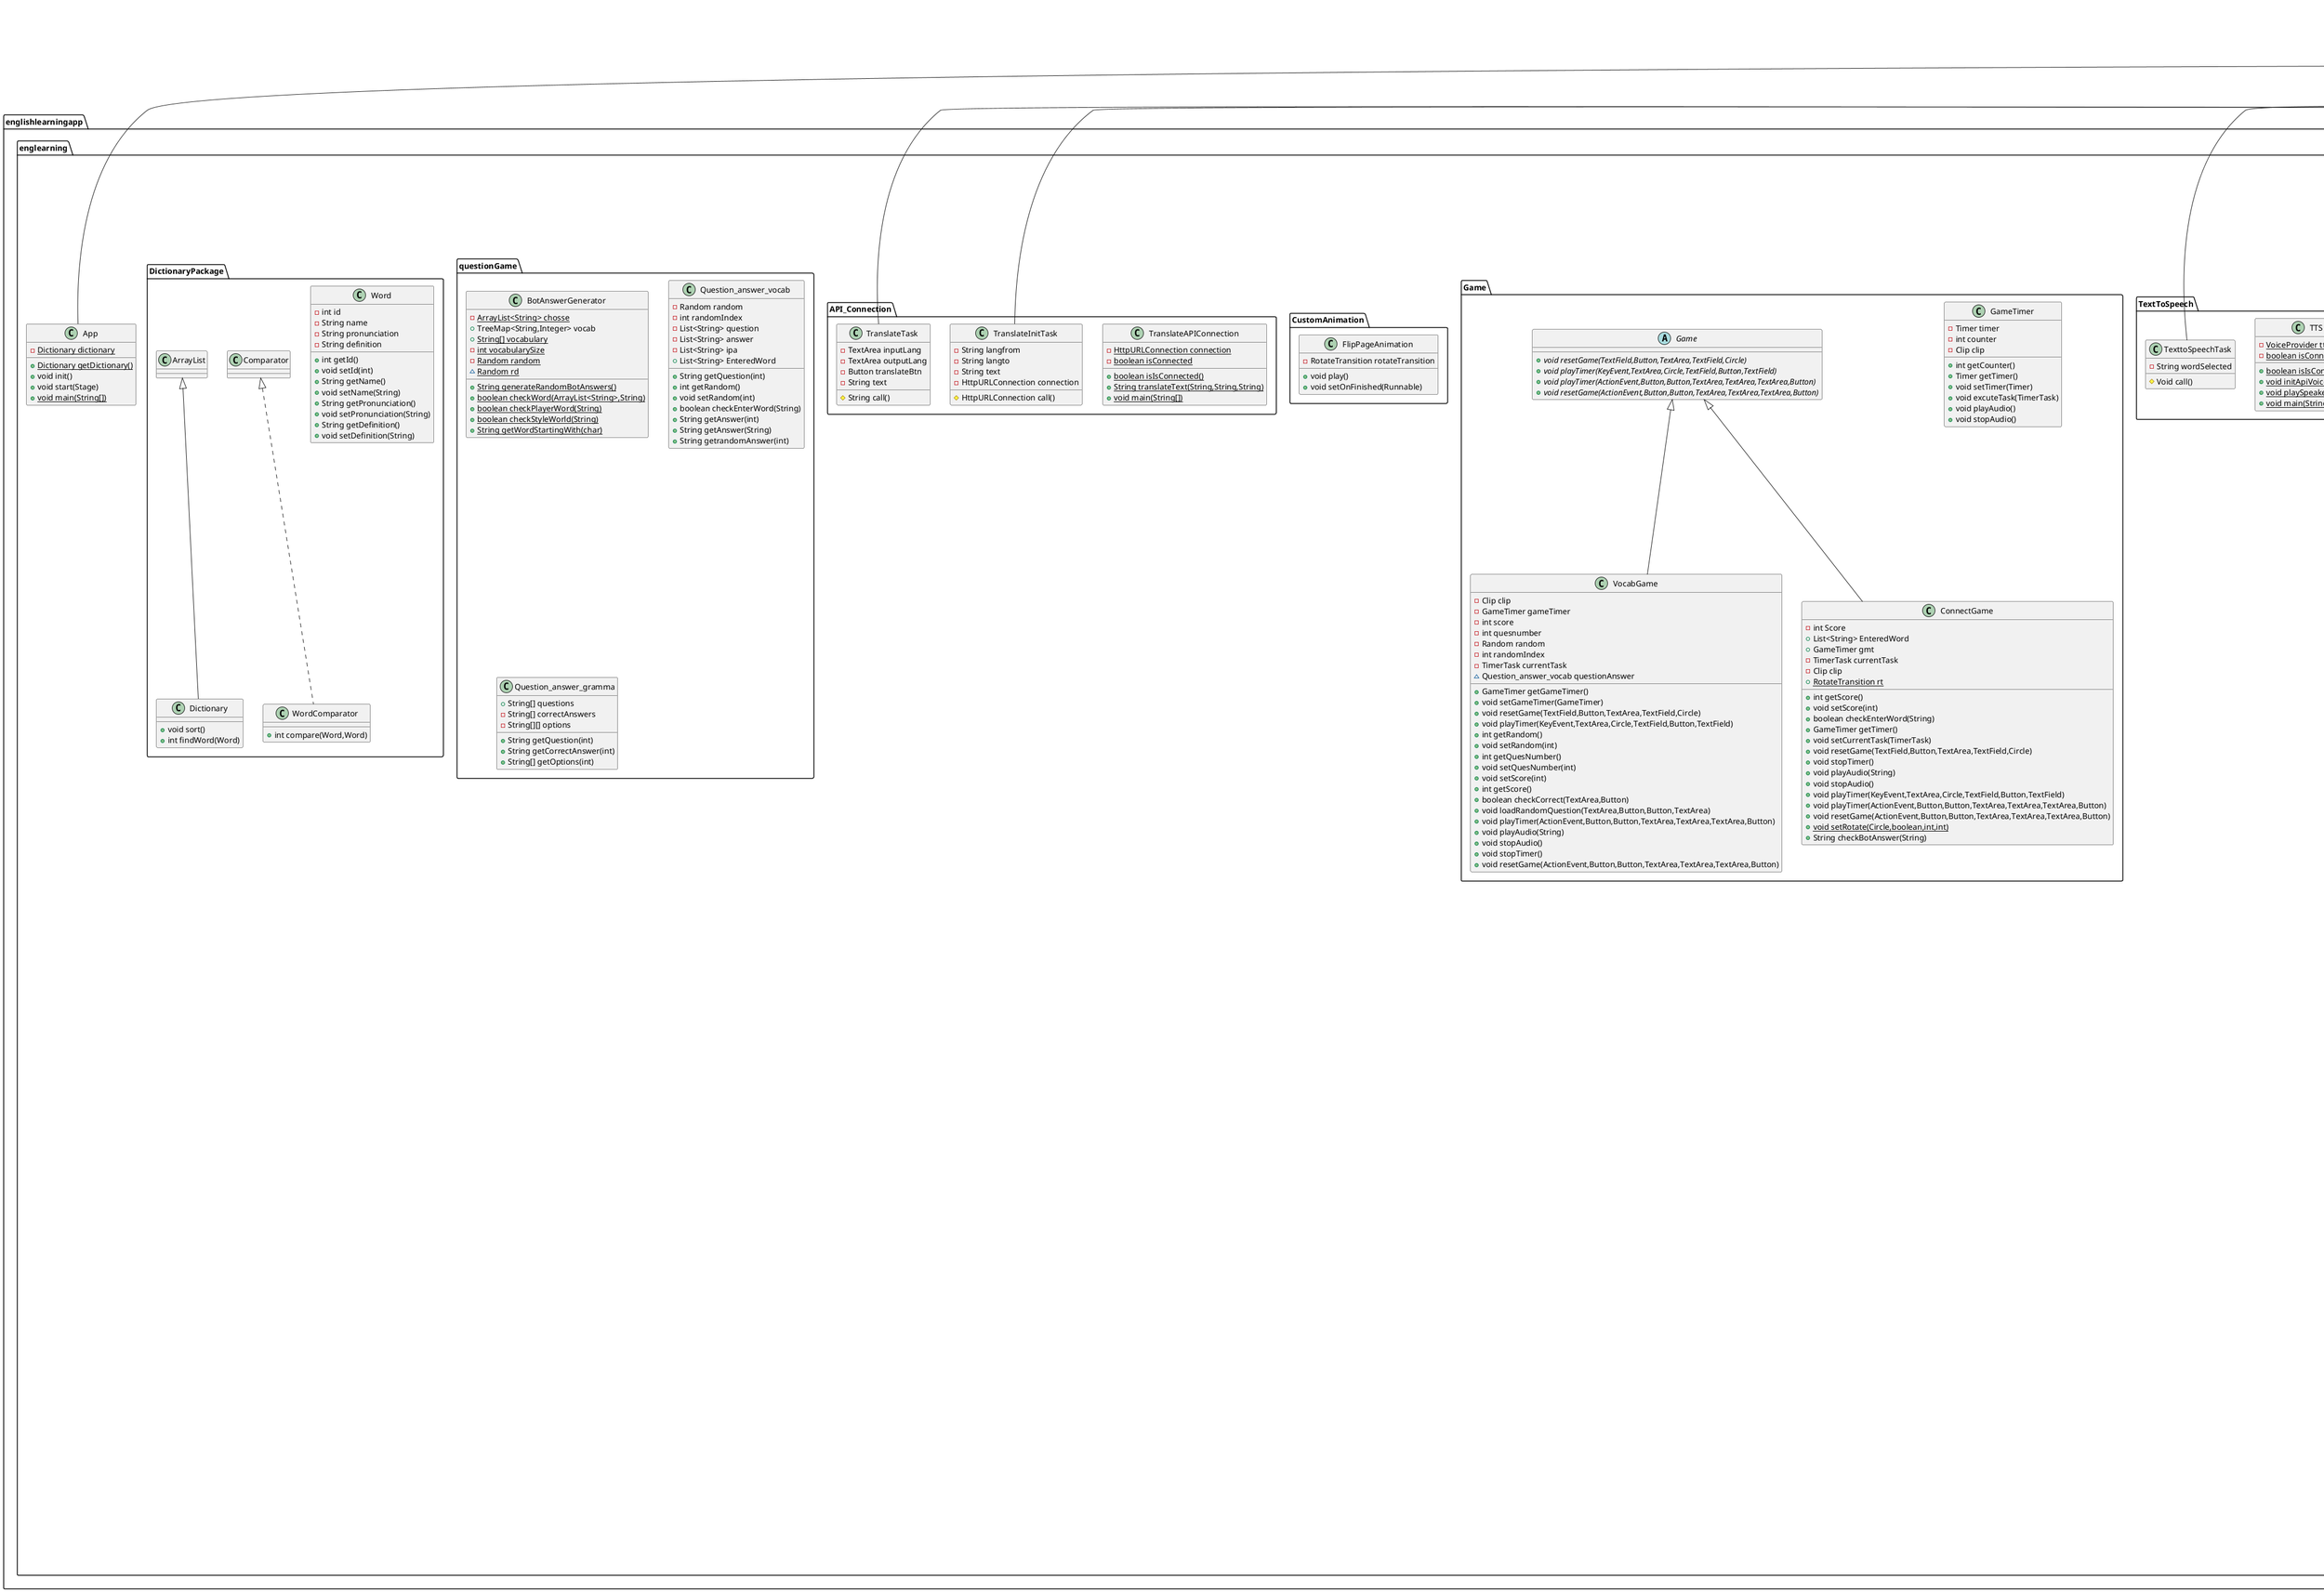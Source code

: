 @startuml
class englishlearningapp.englearning.Controller.SceneController {
# {static} Stage stage
# {static} Scene scene
+ {static} AnchorPane defaultRoot
+ {static} AnchorPane searchRoot
+ {static} AnchorPane gameRoot
+ {static} AnchorPane translateRoot
+ {static} AnchorPane vocabRoot
+ {static} AnchorPane connectRoot
+ {static} AnchorPane practiceRoot
+ {static} AnchorPane exitRoot
+ {static} AnchorPane addViewRoot
+ {static} AnchorPane modifyViewRoot
+ {static} AnchorPane aboutRoot
+ {static} AnchorPane guideRoot
+ {static} void switchSceneNormal(ActionEvent,Parent)
+ {static} void switchScene(Event,Parent)
+ {static} void switchScene(ActionEvent,Parent)
+ {static} void switchScene(MouseEvent,Parent)
+ {static} void switchScene(KeyEvent,Parent)
+ {static} Scene getCurrentScene(ActionEvent)
+ {static} Scene getCurrentScene(KeyEvent)
+ {static} Stage getCurrentStage(ActionEvent)
+ {static} Stage getCurrentStage(KeyEvent)
+ {static} AnchorPane getCurrentPane(ActionEvent)
+ {static} AnchorPane getCurrentPane(KeyEvent)
+ {static} void updateScene(KeyEvent,String,Node)
}
class englishlearningapp.englearning.TextToSpeech.TTS {
- {static} VoiceProvider tts
- {static} boolean isConnected
+ {static} boolean isIsConnected()
+ {static} void initApiVoice(String)
+ {static} void playSpeaker()
+ {static} void main(String[])
}
class englishlearningapp.englearning.Controller.InstructionVocabController {
- WebView webview
- WebEngine webEngine
+ void initialize(URL,ResourceBundle)
}
class englishlearningapp.englearning.Controller.LookingUpController {
+ Button searchBtn
+ Button gameBtn
+ Button translateBtn
- TextField textInput
- TextArea definitionArea
- String queryString
- String wordSelected
+ String getWordSelected()
+ void setTextInput(String)
+ void setDefinitionArea(String)
+ void clickGame(ActionEvent)
+ void clickTranslate(ActionEvent)
+ void onAddBtn(ActionEvent)
+ void onDelete(ActionEvent)
+ void onCustom(ActionEvent)
+ void inputWordHanddle(KeyEvent)
+ void onIconClicked(MouseEvent)
+ void onClickAbout(ActionEvent)
+ void onClickGuide(ActionEvent)
}
class englishlearningapp.englearning.Game.GameTimer {
- Timer timer
- int counter
- Clip clip
+ int getCounter()
+ Timer getTimer()
+ void setTimer(Timer)
+ void excuteTask(TimerTask)
+ void playAudio()
+ void stopAudio()
}
class englishlearningapp.englearning.Controller.AddWordController {
- TextArea nameArea
- TextArea pronunciationArea
- TextArea definitionArea
+ void addWord(Dictionary,Word)
+ boolean validate(Word)
+ void onAddWord(ActionEvent)
+ void onExit(ActionEvent)
+ {static} void main(String[])
}
class englishlearningapp.englearning.CustomAnimation.FlipPageAnimation {
- RotateTransition rotateTransition
+ void play()
+ void setOnFinished(Runnable)
}
class englishlearningapp.englearning.API_Connection.TranslateAPIConnection {
- {static} HttpURLConnection connection
- {static} boolean isConnected
+ {static} boolean isIsConnected()
+ {static} String translateText(String,String,String)
+ {static} void main(String[])
}
class englishlearningapp.englearning.questionGame.BotAnswerGenerator {
- {static} ArrayList<String> chosse
+ TreeMap<String,Integer> vocab
+ {static} String[] vocabulary
- {static} int vocabularySize
- {static} Random random
~ {static} Random rd
+ {static} String generateRandomBotAnswers()
+ {static} boolean checkWord(ArrayList<String>,String)
+ {static} boolean checkPlayerWord(String)
+ {static} boolean checkStyleWorld(String)
+ {static} String getWordStartingWith(char)
}
class englishlearningapp.englearning.questionGame.Question_answer_vocab {
- Random random
- int randomIndex
- List<String> question
- List<String> answer
- List<String> ipa
+ List<String> EnteredWord
+ String getQuestion(int)
+ int getRandom()
+ void setRandom(int)
+ boolean checkEnterWord(String)
+ String getAnswer(int)
+ String getAnswer(String)
+ String getrandomAnswer(int)
}
class englishlearningapp.englearning.Controller.InstructionConnectController {
- WebView webview
- WebEngine webEngine
+ void initialize(URL,ResourceBundle)
}
class englishlearningapp.englearning.JDBCConnection.InsertTask {
- Word word
# Void call()
}
class englishlearningapp.englearning.Controller.ConnectController {
- ConnectGame connectGame
- TextField playerAnswerTextField
- Button answerTextArea
- ImageView imageScore
# Circle c1
~ TextArea timerNumber
- TextField score
- ImageView imageWay
+ void startGame()
+ void handlePlayer(KeyEvent)
+ void clickExitConnect(ActionEvent)
+ void initialize()
}
class englishlearningapp.englearning.Controller.DefaultViewController {
+ Button searchBtn
+ Button gameBtn
+ Button translateBtn
+ void clickSearch(ActionEvent)
+ void clickGame(ActionEvent)
+ void clickTranslate(ActionEvent)
+ void onIconClicked(MouseEvent)
+ void getStarted(ActionEvent)
+ void onClickAbout(ActionEvent)
+ void onClickGuide(ActionEvent)
}
class englishlearningapp.englearning.JDBCConnection.ModifyTask {
- Word word
# Void call()
}
class englishlearningapp.englearning.TextToSpeech.TexttoSpeechTask {
- String wordSelected
# Void call()
}
class englishlearningapp.englearning.Game.VocabGame {
- Clip clip
- GameTimer gameTimer
- int score
- int quesnumber
- Random random
- int randomIndex
- TimerTask currentTask
~ Question_answer_vocab questionAnswer
+ GameTimer getGameTimer()
+ void setGameTimer(GameTimer)
+ void resetGame(TextField,Button,TextArea,TextField,Circle)
+ void playTimer(KeyEvent,TextArea,Circle,TextField,Button,TextField)
+ int getRandom()
+ void setRandom(int)
+ int getQuesNumber()
+ void setQuesNumber(int)
+ void setScore(int)
+ int getScore()
+ boolean checkCorrect(TextArea,Button)
+ void loadRandomQuestion(TextArea,Button,Button,TextArea)
+ void playTimer(ActionEvent,Button,Button,TextArea,TextArea,TextArea,Button)
+ void playAudio(String)
+ void stopAudio()
+ void stopTimer()
+ void resetGame(ActionEvent,Button,Button,TextArea,TextArea,TextArea,Button)
}
class englishlearningapp.englearning.JDBCConnection.JDBC_DeleteData {
+ {static} void deleteData(Word)
}
class englishlearningapp.englearning.Controller.AboutUsController {
- WebView webview
- WebEngine webEngine
+ void initialize(URL,ResourceBundle)
+ void clickSearch(ActionEvent)
+ void onIconClicked(MouseEvent)
+ void clickGame(ActionEvent)
+ void clickTranslate(ActionEvent)
+ void onClickGuide(ActionEvent)
}
class englishlearningapp.englearning.Controller.GuideController {
- WebView webview
- WebEngine webEngine
+ void initialize(URL,ResourceBundle)
+ void clickSearch(ActionEvent)
+ void onIconClicked(MouseEvent)
+ void clickGame(ActionEvent)
+ void clickTranslate(ActionEvent)
+ void onClickAbout(ActionEvent)
}
class englishlearningapp.englearning.Controller.ModifyController {
- TextArea nameArea
- TextArea pronunciationArea
- TextArea definitionArea
+ TextArea getNameArea()
+ void setNameArea(String)
+ TextArea getPronunciationArea()
+ void setPronunciationArea(String)
+ TextArea getDefinitionArea()
+ void setDefinitionArea(String)
+ void modify(ActionEvent)
+ void exit(ActionEvent)
}
class englishlearningapp.englearning.DictionaryPackage.Word {
- int id
- String name
- String pronunciation
- String definition
+ int getId()
+ void setId(int)
+ String getName()
+ void setName(String)
+ String getPronunciation()
+ void setPronunciation(String)
+ String getDefinition()
+ void setDefinition(String)
}
class englishlearningapp.englearning.Game.ConnectGame {
- int Score
+ List<String> EnteredWord
+ GameTimer gmt
- TimerTask currentTask
- Clip clip
+ {static} RotateTransition rt
+ int getScore()
+ void setScore(int)
+ boolean checkEnterWord(String)
+ GameTimer getTimer()
+ void setCurrentTask(TimerTask)
+ void resetGame(TextField,Button,TextArea,TextField,Circle)
+ void stopTimer()
+ void playAudio(String)
+ void stopAudio()
+ void playTimer(KeyEvent,TextArea,Circle,TextField,Button,TextField)
+ void playTimer(ActionEvent,Button,Button,TextArea,TextArea,TextArea,Button)
+ void resetGame(ActionEvent,Button,Button,TextArea,TextArea,TextArea,Button)
+ {static} void setRotate(Circle,boolean,int,int)
+ String checkBotAnswer(String)
}
class englishlearningapp.englearning.Controller.AlertController {
+ {static} void alertSubmit(ActionEvent,String,double)
+ {static} void AlertPoint(ActionEvent,double)
+ {static} void CustomAlert(ActionEvent)
+ {static} void CustomAlert()
+ {static} void alertExit(ActionEvent,Button,Button,TextArea,TextArea,TextArea,Button)
+ {static} void alertWrong(ActionEvent,String)
+ {static} void alertEndGame(KeyEvent,String,String)
+ {static} void alertEndGame(ActionEvent,String,String)
+ {static} void showCustomPopUp(String,String)
+ {static} void showNotConnectInternet()
+ {static} void alertExit(ActionEvent,TextField,Button,TextArea,TextField,Circle)
}
class englishlearningapp.englearning.DictionaryPackage.WordComparator {
+ int compare(Word,Word)
}
class englishlearningapp.englearning.DictionaryPackage.Dictionary {
+ void sort()
+ int findWord(Word)
}
abstract class englishlearningapp.englearning.Game.Game {
+ {abstract}void resetGame(TextField,Button,TextArea,TextField,Circle)
+ {abstract}void playTimer(KeyEvent,TextArea,Circle,TextField,Button,TextField)
+ {abstract}void playTimer(ActionEvent,Button,Button,TextArea,TextArea,TextArea,Button)
+ {abstract}void resetGame(ActionEvent,Button,Button,TextArea,TextArea,TextArea,Button)
}
class englishlearningapp.englearning.Controller.PracticeController {
}
class englishlearningapp.englearning.App {
- {static} Dictionary dictionary
+ {static} Dictionary getDictionary()
+ void init()
+ void start(Stage)
+ {static} void main(String[])
}
class englishlearningapp.englearning.API_Connection.TranslateInitTask {
- String langfrom
- String langto
- String text
- HttpURLConnection connection
# HttpURLConnection call()
}
class englishlearningapp.englearning.questionGame.Question_answer_gramma {
+ String[] questions
- String[] correctAnswers
- String[][] options
+ String getQuestion(int)
+ String getCorrectAnswer(int)
+ String[] getOptions(int)
}
class englishlearningapp.englearning.API_Connection.TranslateTask {
- TextArea inputLang
- TextArea outputLang
- Button translateBtn
- String text
# String call()
}
class englishlearningapp.englearning.JDBCConnection.JDBC_InsertData {
+ {static} void insertWord(Word)
}
class englishlearningapp.englearning.JDBCConnection.DeleteTask {
- Word word
# Void call()
}
class englishlearningapp.englearning.Controller.TranslateViewController {
- Button switchBtn
- Button searchBtn
- Button gameBtn
- Button translateBtn
- TextArea inputText
- TextArea outputText
- TextArea inputLang
- TextArea outputLang
~ String res
+ void clickGame(ActionEvent)
+ void clickSearch(ActionEvent)
+ void onTranslate()
+ void switchLanguage()
+ void onIconClicked(MouseEvent)
+ void onClickAbout(ActionEvent)
+ void onClickGuide(ActionEvent)
}
class englishlearningapp.englearning.JDBCConnection.JDBC_RetrieveData {
- {static} TreeMap<String,Integer> dataWords
- {static} HashMap<Integer,String> pronuntiations
- {static} HashMap<Integer,String> definitons
- {static} List<String> questionWords
- {static} List<String> questionIPA
- {static} List<String> questionMeaning
+ {static} void retrieveQuestionWords()
+ {static} void retrieveQuestionIPA()
+ {static} void retrieveQuestionMeaning()
+ {static} void retrieveWordData()
+ {static} void retrievePronunciation()
+ {static} void retrieveDefinition()
+ {static} List<String> getQuestionWords()
+ {static} List<String> getQuestionIPA()
+ {static} List<String> getQuestionMeaning()
+ {static} TreeMap<String,Integer> getDataWords()
+ void setDataWords(TreeMap<String,Integer>)
+ {static} HashMap<Integer,String> getPronuntiations()
+ {static} void setPronuntiations(HashMap<Integer,String>)
+ {static} HashMap<Integer,String> getDefinitons()
+ {static} void setDefinitons(HashMap<Integer,String>)
+ {static} String[] retrieveVocabulary()
+ {static} void main(String[])
}
class englishlearningapp.englearning.JDBCConnection.JDBC_ModifyData {
+ {static} void updateData(Word)
}
class englishlearningapp.englearning.Controller.GameViewController {
+ Button searchBtn
+ Button gameBtn
+ Button translateBtn
+ ImageView vocabPic
+ ImageView linkingPic
+ Button vocabBtn
+ Button connectBtn
- TextArea Scoregame
- int score
- int quesnumber
~ Random random
- int randomIndex
+ int getQuesNumber()
+ void setQuesNumber(int)
+ void setScore(int)
+ int getScore()
+ String toString(int)
+ void setTextScore(String)
+ int getRandom()
+ void setRandom(int)
+ void endGame(ActionEvent,String)
+ void clickSearch(ActionEvent)
+ void clickTranslate(ActionEvent)
+ void clickGame(ActionEvent)
+ void clickVocab(ActionEvent)
+ void clickConnect(ActionEvent)
+ void clickExit(ActionEvent)
+ void onIconClicked(MouseEvent)
+ void onClickAbout(ActionEvent)
+ void onClickGuide(ActionEvent)
}
class englishlearningapp.englearning.Controller.VocabViewController {
- MediaView leftMedia
- Media media
- MediaPlayer mediaPlayer
- TextArea timerbox
- TextArea questionVocab
- Button answerA
- Button answerB
- Button handleGame
- TextArea Scoregame
- VocabGame vocabGame
~ Question_answer_vocab questionAnswer
+ void handleAnswerA(ActionEvent)
+ void handleAnswerB(ActionEvent)
+ void handleInformation(ActionEvent)
+ void onExit(ActionEvent)
+ void clickStart(ActionEvent)
+ void init(String)
+ void playMedia()
+ void stopMedia()
+ void setButtonDisable()
}
class englishlearningapp.englearning.JDBCConnection.JDBC_Connect {
# {static} Connection getJDBCConnection()
+ {static} void main(String[])
}


javafx.fxml.Initializable <|.. englishlearningapp.englearning.Controller.InstructionVocabController
javafx.fxml.Initializable <|.. englishlearningapp.englearning.Controller.InstructionConnectController
javafx.concurrent.Task <|-- englishlearningapp.englearning.JDBCConnection.InsertTask
javafx.concurrent.Task <|-- englishlearningapp.englearning.JDBCConnection.ModifyTask
javafx.concurrent.Task <|-- englishlearningapp.englearning.TextToSpeech.TexttoSpeechTask
englishlearningapp.englearning.Game.Game <|-- englishlearningapp.englearning.Game.VocabGame
javafx.fxml.Initializable <|.. englishlearningapp.englearning.Controller.AboutUsController
javafx.fxml.Initializable <|.. englishlearningapp.englearning.Controller.GuideController
englishlearningapp.englearning.Game.Game <|-- englishlearningapp.englearning.Game.ConnectGame
englishlearningapp.englearning.DictionaryPackage.Comparator <|.. englishlearningapp.englearning.DictionaryPackage.WordComparator
englishlearningapp.englearning.DictionaryPackage.ArrayList <|-- englishlearningapp.englearning.DictionaryPackage.Dictionary
englishlearningapp.englearning.Controller.GameViewController <|-- englishlearningapp.englearning.Controller.PracticeController
javafx.application.Application <|-- englishlearningapp.englearning.App
javafx.concurrent.Task <|-- englishlearningapp.englearning.API_Connection.TranslateInitTask
javafx.concurrent.Task <|-- englishlearningapp.englearning.API_Connection.TranslateTask
javafx.concurrent.Task <|-- englishlearningapp.englearning.JDBCConnection.DeleteTask
@enduml